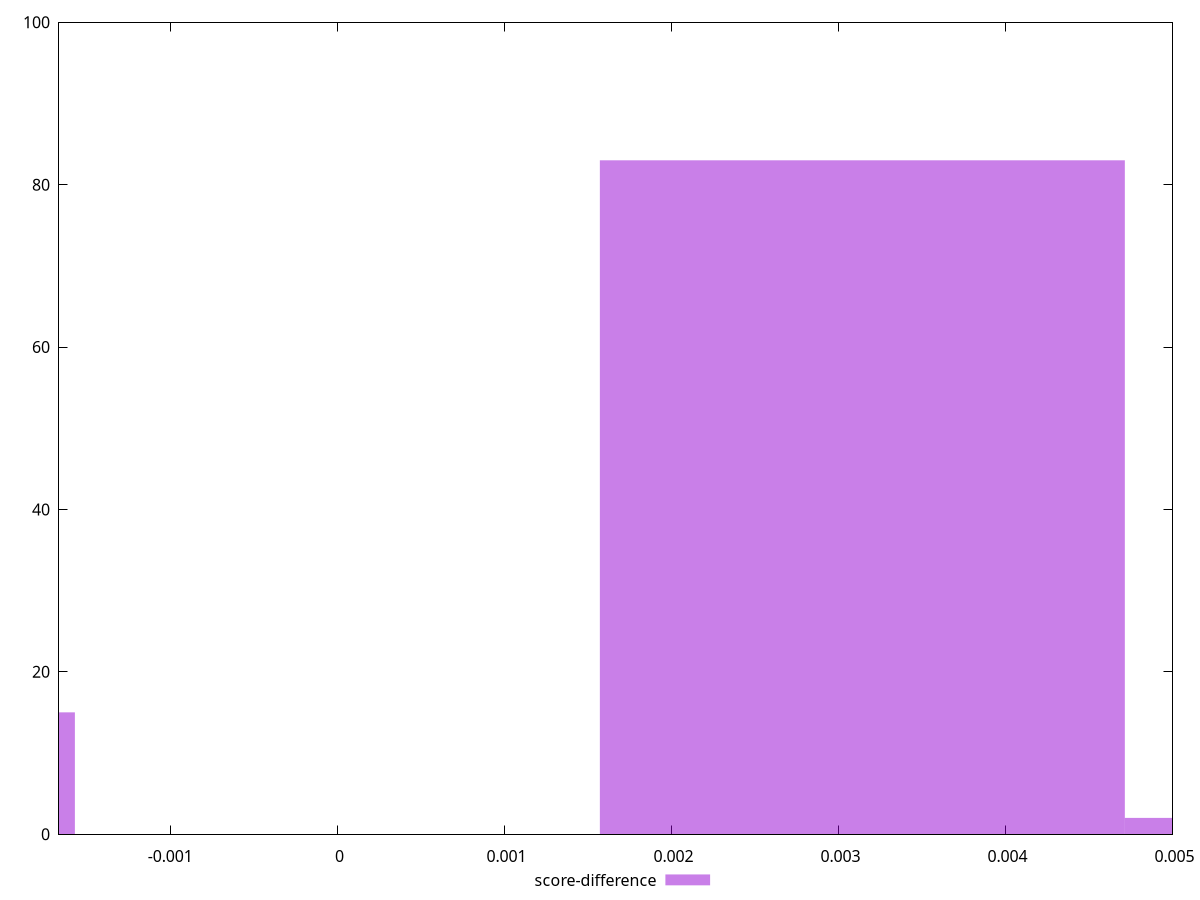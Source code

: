 reset

$scoreDifference <<EOF
-0.0031431128441941885 15
0.0031431128441941885 83
0.006286225688388377 2
EOF

set key outside below
set boxwidth 0.0031431128441941885
set xrange [-0.0016666666666667052:0.0050000000000000044]
set yrange [0:100]
set trange [0:100]
set style fill transparent solid 0.5 noborder
set terminal svg size 640, 490 enhanced background rgb 'white'
set output "report_00008_2021-01-22T20:58:29.167/uses-http2/samples/pages+cached+noexternal+nojs/score-difference/histogram.svg"

plot $scoreDifference title "score-difference" with boxes

reset
